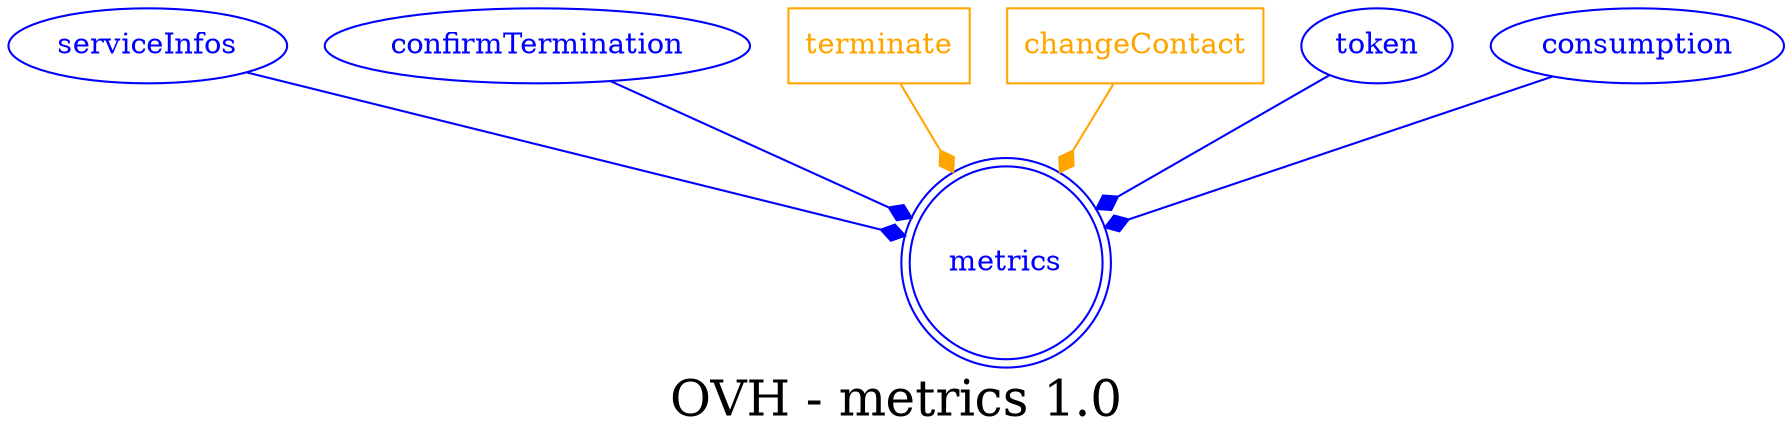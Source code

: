 digraph LexiconGraph {
graph[label="OVH - metrics 1.0", fontsize=24]
splines=true
"metrics" [color=blue, fontcolor=blue, shape=doublecircle]
"serviceInfos" -> "metrics" [color=blue, fontcolor=blue, arrowhead=diamond, arrowtail=none]
"serviceInfos" [color=blue, fontcolor=blue, shape=ellipse]
"confirmTermination" -> "metrics" [color=blue, fontcolor=blue, arrowhead=diamond, arrowtail=none]
"confirmTermination" [color=blue, fontcolor=blue, shape=ellipse]
"terminate" [color=orange, fontcolor=orange, shape=box]
"terminate" -> "metrics" [color=orange, fontcolor=orange, arrowhead=diamond, arrowtail=none]
"changeContact" [color=orange, fontcolor=orange, shape=box]
"changeContact" -> "metrics" [color=orange, fontcolor=orange, arrowhead=diamond, arrowtail=none]
"token" -> "metrics" [color=blue, fontcolor=blue, arrowhead=diamond, arrowtail=none]
"token" [color=blue, fontcolor=blue, shape=ellipse]
"consumption" -> "metrics" [color=blue, fontcolor=blue, arrowhead=diamond, arrowtail=none]
"consumption" [color=blue, fontcolor=blue, shape=ellipse]
}
